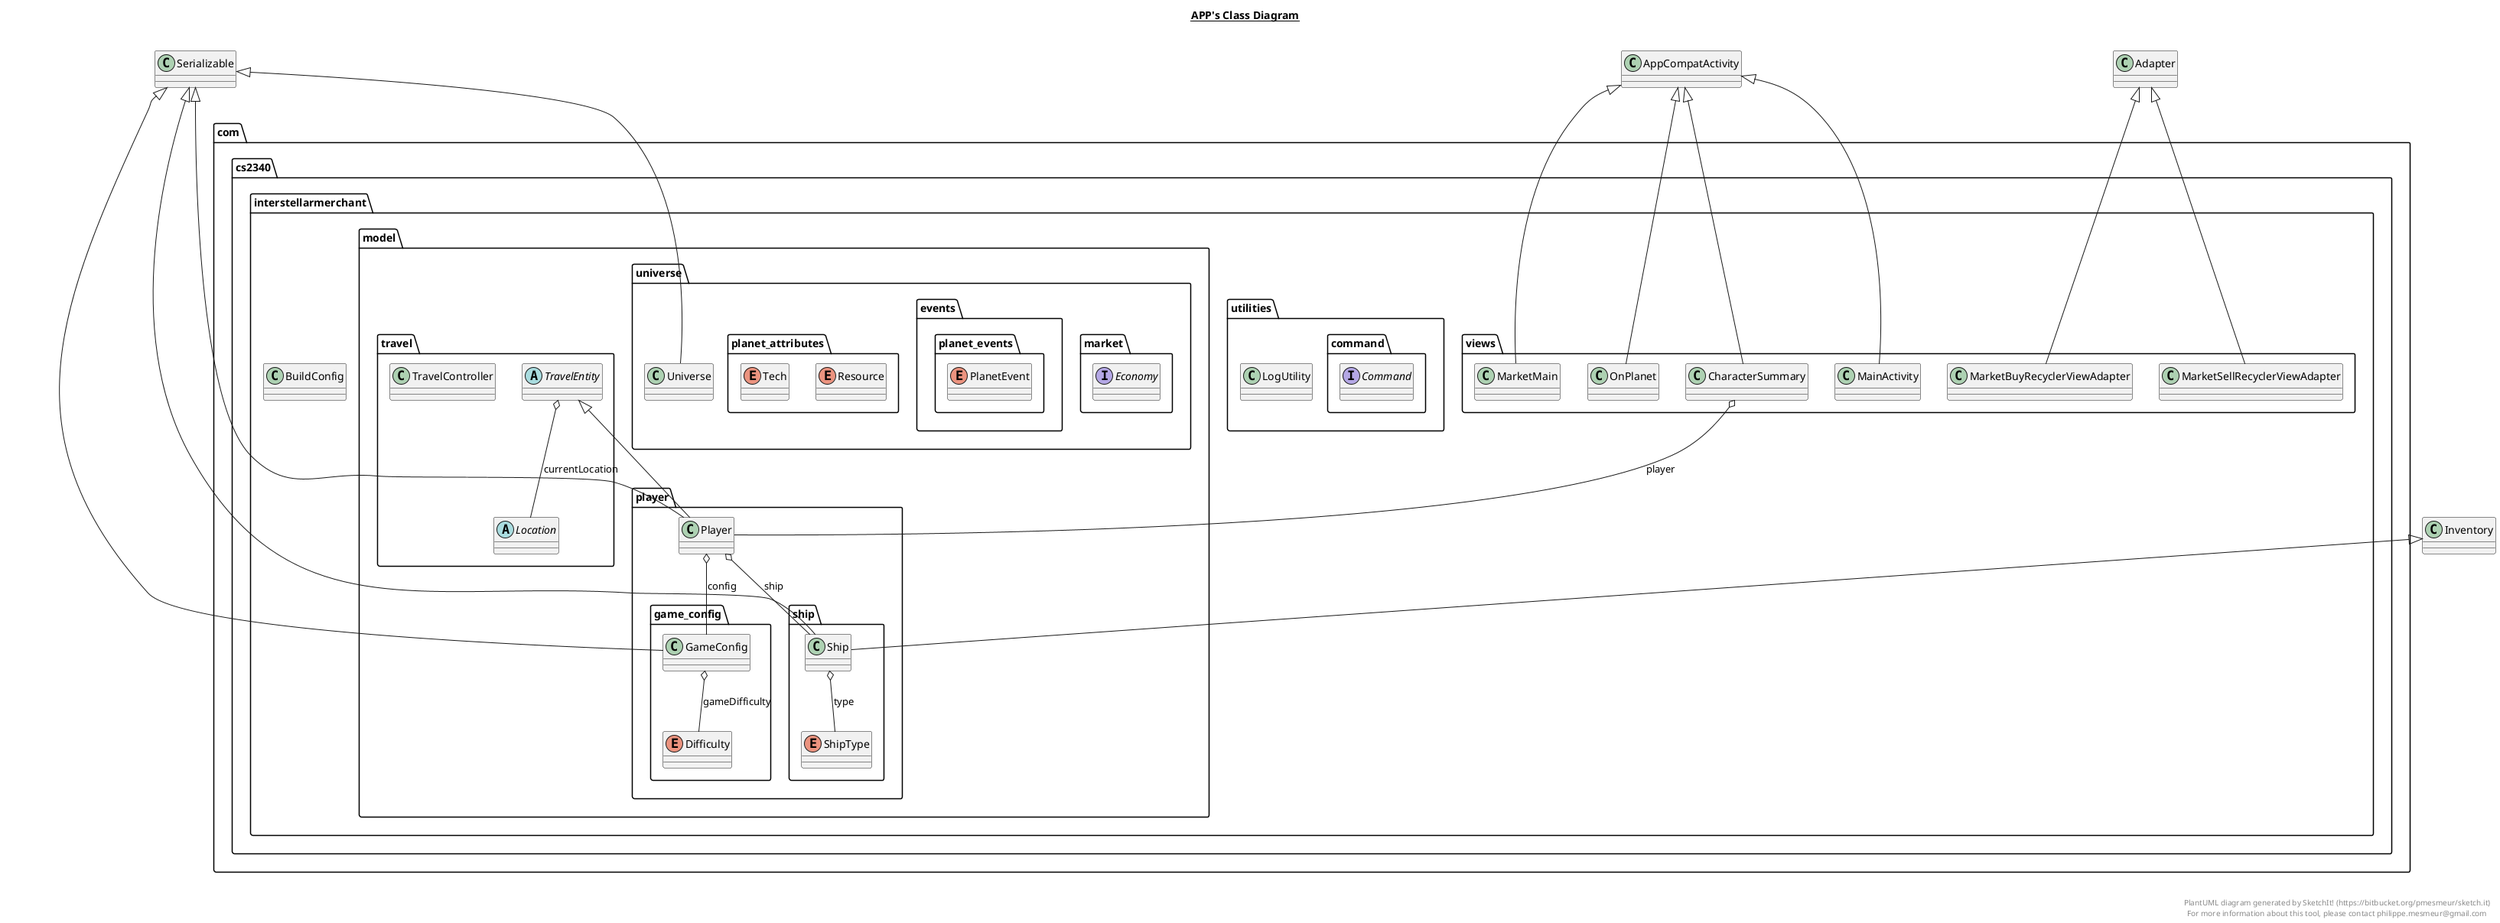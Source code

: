 @startuml

title __APP's Class Diagram__\n

  package com.cs2340.interstellarmerchant {
    class BuildConfig {
    }
  }
  

  package com.cs2340.interstellarmerchant {
    class BuildConfig {
    }
  }
  

  package com.cs2340.interstellarmerchant {
    package com.cs2340.interstellarmerchant.views {
      class CharacterSummary {
      }
    }
  }
  

  package com.cs2340.interstellarmerchant {
    package com.cs2340.interstellarmerchant.utilities {
      package com.cs2340.interstellarmerchant.utilities.command {
        interface Command {
        }
      }
    }
  }
  

  package com.cs2340.interstellarmerchant {
    package com.cs2340.interstellarmerchant.model.player {
      package com.cs2340.interstellarmerchant.model.player.game_config {
        enum Difficulty {
        }
      }
    }
  }
  

  package com.cs2340.interstellarmerchant {
    package com.cs2340.interstellarmerchant.model.universe {
      package com.cs2340.interstellarmerchant.model.universe.market {
        interface Economy {
        }
      }
    }
  }
  

  package com.cs2340.interstellarmerchant {
    package com.cs2340.interstellarmerchant.model.player {
      package com.cs2340.interstellarmerchant.model.player.game_config {
        class GameConfig {
        }
      }
    }
  }
  

  package com.cs2340.interstellarmerchant {
    package com.cs2340.interstellarmerchant.model.travel {
      abstract class Location {
      }
    }
  }
  

  package com.cs2340.interstellarmerchant {
    package com.cs2340.interstellarmerchant.utilities {
      class LogUtility {
      }
    }
  }
  

  package com.cs2340.interstellarmerchant {
    package com.cs2340.interstellarmerchant.views {
      class MainActivity {
      }
    }
  }
  

  package com.cs2340.interstellarmerchant {
    package com.cs2340.interstellarmerchant.views {
      class MarketBuyRecyclerViewAdapter {
      }
    }
  }
  

  package com.cs2340.interstellarmerchant {
    package com.cs2340.interstellarmerchant.views {
      class MarketMain {
      }
    }
  }
  

  package com.cs2340.interstellarmerchant {
    package com.cs2340.interstellarmerchant.views {
      class MarketSellRecyclerViewAdapter {
      }
    }
  }
  

  package com.cs2340.interstellarmerchant {
    package com.cs2340.interstellarmerchant.views {
      class OnPlanet {
      }
    }
  }
  

  package com.cs2340.interstellarmerchant {
    package com.cs2340.interstellarmerchant.model.universe {
      package com.cs2340.interstellarmerchant.model.universe.events.planet_events {
        enum PlanetEvent {
        }
      }
    }
  }
  

  package com.cs2340.interstellarmerchant {
    package com.cs2340.interstellarmerchant.model.player {
      class Player {
      }
    }
  }
  

  package com.cs2340.interstellarmerchant {
    package com.cs2340.interstellarmerchant.model.universe {
      package com.cs2340.interstellarmerchant.model.universe.planet_attributes {
        enum Resource {
        }
      }
    }
  }
  

  package com.cs2340.interstellarmerchant {
    package com.cs2340.interstellarmerchant.model.player {
      package com.cs2340.interstellarmerchant.model.player.ship {
        class Ship {
        }
      }
    }
  }
  

  package com.cs2340.interstellarmerchant {
    package com.cs2340.interstellarmerchant.model.player {
      package com.cs2340.interstellarmerchant.model.player.ship {
        enum ShipType {
        }
      }
    }
  }
  

  package com.cs2340.interstellarmerchant {
    package com.cs2340.interstellarmerchant.model.universe {
      package com.cs2340.interstellarmerchant.model.universe.planet_attributes {
        enum Tech {
        }
      }
    }
  }
  

  package com.cs2340.interstellarmerchant {
    package com.cs2340.interstellarmerchant.model.travel {
      class TravelController {
      }
    }
  }
  

  package com.cs2340.interstellarmerchant {
    package com.cs2340.interstellarmerchant.model.travel {
      abstract class TravelEntity {
      }
    }
  }
  

  package com.cs2340.interstellarmerchant {
    package com.cs2340.interstellarmerchant.model.universe {
      class Universe {
      }
    }
  }
  

  CharacterSummary -up-|> AppCompatActivity
  CharacterSummary o-- Player : player
  GameConfig -up-|> Serializable
  GameConfig o-- Difficulty : gameDifficulty
  MainActivity -up-|> AppCompatActivity
  MarketBuyRecyclerViewAdapter -up-|> Adapter
  MarketMain -up-|> AppCompatActivity
  MarketSellRecyclerViewAdapter -up-|> Adapter
  OnPlanet -up-|> AppCompatActivity
  Player -up-|> Serializable
  Player -up-|> TravelEntity
  Player o-- GameConfig : config
  Player o-- Ship : ship
  Ship -up-|> Serializable
  Ship -up-|> Inventory
  Ship o-- ShipType : type
  TravelEntity o-- Location : currentLocation
  Universe -up-|> Serializable


right footer


PlantUML diagram generated by SketchIt! (https://bitbucket.org/pmesmeur/sketch.it)
For more information about this tool, please contact philippe.mesmeur@gmail.com
endfooter

@enduml
